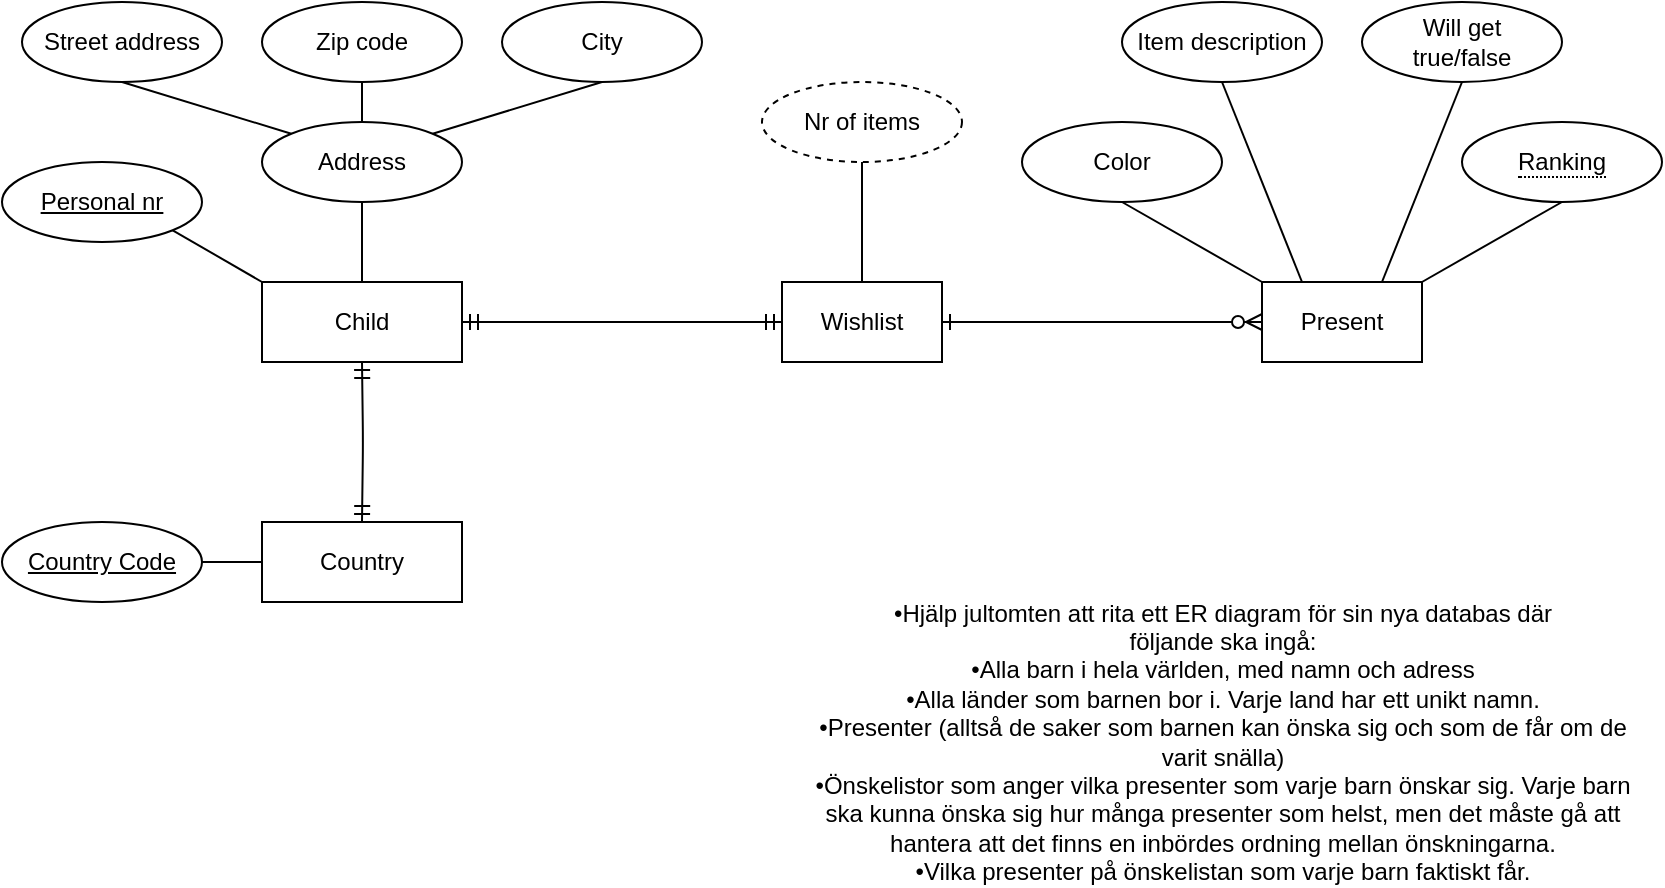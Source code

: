<mxfile version="14.2.7" type="github">
  <diagram id="R2lEEEUBdFMjLlhIrx00" name="Page-1">
    <mxGraphModel dx="1038" dy="548" grid="1" gridSize="10" guides="1" tooltips="1" connect="1" arrows="1" fold="1" page="1" pageScale="1" pageWidth="850" pageHeight="1100" math="0" shadow="0" extFonts="Permanent Marker^https://fonts.googleapis.com/css?family=Permanent+Marker">
      <root>
        <mxCell id="0" />
        <mxCell id="1" parent="0" />
        <mxCell id="khKGMIoFA6-e5MvvgHSB-1" value="&lt;div&gt;•&lt;span&gt;Hjälp jultomten att rita ett ER diagram för sin nya databas där&lt;/span&gt;&lt;/div&gt;&lt;div&gt;följande ska ingå:&lt;/div&gt;&lt;div&gt;•&lt;span&gt;Alla barn i hela världen, med namn och adress&lt;/span&gt;&lt;/div&gt;&lt;div&gt;•&lt;span&gt;Alla länder som barnen bor i. Varje land har ett unikt namn.&lt;/span&gt;&lt;/div&gt;&lt;div&gt;•&lt;span&gt;Presenter (alltså de saker som barnen kan önska sig och som de får om de&lt;/span&gt;&lt;/div&gt;&lt;div&gt;varit snälla)&lt;/div&gt;&lt;div&gt;•&lt;span&gt;Önskelistor som anger vilka presenter som varje barn önskar sig. Varje barn&lt;/span&gt;&lt;/div&gt;&lt;div&gt;ska kunna önska sig hur många presenter som helst, men det måste gå att&lt;/div&gt;&lt;div&gt;hantera att det finns en inbördes ordning mellan önskningarna.&lt;/div&gt;&lt;div&gt;•&lt;span&gt;Vilka presenter på önskelistan som varje barn faktiskt får.&lt;/span&gt;&lt;/div&gt;" style="text;html=1;align=center;verticalAlign=middle;resizable=0;points=[];autosize=1;" vertex="1" parent="1">
          <mxGeometry x="410" y="310" width="420" height="140" as="geometry" />
        </mxCell>
        <mxCell id="khKGMIoFA6-e5MvvgHSB-2" value="Child" style="whiteSpace=wrap;html=1;align=center;" vertex="1" parent="1">
          <mxGeometry x="140" y="150" width="100" height="40" as="geometry" />
        </mxCell>
        <mxCell id="khKGMIoFA6-e5MvvgHSB-3" value="Address" style="ellipse;whiteSpace=wrap;html=1;align=center;" vertex="1" parent="1">
          <mxGeometry x="140" y="70" width="100" height="40" as="geometry" />
        </mxCell>
        <mxCell id="khKGMIoFA6-e5MvvgHSB-4" value="Street address" style="ellipse;whiteSpace=wrap;html=1;align=center;" vertex="1" parent="1">
          <mxGeometry x="20" y="10" width="100" height="40" as="geometry" />
        </mxCell>
        <mxCell id="khKGMIoFA6-e5MvvgHSB-5" value="Zip code" style="ellipse;whiteSpace=wrap;html=1;align=center;" vertex="1" parent="1">
          <mxGeometry x="140" y="10" width="100" height="40" as="geometry" />
        </mxCell>
        <mxCell id="khKGMIoFA6-e5MvvgHSB-6" value="City" style="ellipse;whiteSpace=wrap;html=1;align=center;" vertex="1" parent="1">
          <mxGeometry x="260" y="10" width="100" height="40" as="geometry" />
        </mxCell>
        <mxCell id="khKGMIoFA6-e5MvvgHSB-7" value="" style="endArrow=none;html=1;rounded=0;exitX=0.5;exitY=1;exitDx=0;exitDy=0;entryX=0;entryY=0;entryDx=0;entryDy=0;" edge="1" parent="1" source="khKGMIoFA6-e5MvvgHSB-4" target="khKGMIoFA6-e5MvvgHSB-3">
          <mxGeometry relative="1" as="geometry">
            <mxPoint x="260" y="100" as="sourcePoint" />
            <mxPoint x="420" y="100" as="targetPoint" />
          </mxGeometry>
        </mxCell>
        <mxCell id="khKGMIoFA6-e5MvvgHSB-8" value="" style="endArrow=none;html=1;rounded=0;exitX=0.5;exitY=1;exitDx=0;exitDy=0;entryX=0.5;entryY=0;entryDx=0;entryDy=0;" edge="1" parent="1" source="khKGMIoFA6-e5MvvgHSB-5" target="khKGMIoFA6-e5MvvgHSB-3">
          <mxGeometry relative="1" as="geometry">
            <mxPoint x="320" y="90" as="sourcePoint" />
            <mxPoint x="404.645" y="115.858" as="targetPoint" />
          </mxGeometry>
        </mxCell>
        <mxCell id="khKGMIoFA6-e5MvvgHSB-9" value="" style="endArrow=none;html=1;rounded=0;exitX=0.5;exitY=1;exitDx=0;exitDy=0;entryX=1;entryY=0;entryDx=0;entryDy=0;" edge="1" parent="1" source="khKGMIoFA6-e5MvvgHSB-6" target="khKGMIoFA6-e5MvvgHSB-3">
          <mxGeometry relative="1" as="geometry">
            <mxPoint x="90" y="70" as="sourcePoint" />
            <mxPoint x="174.645" y="95.858" as="targetPoint" />
          </mxGeometry>
        </mxCell>
        <mxCell id="khKGMIoFA6-e5MvvgHSB-10" value="" style="endArrow=none;html=1;rounded=0;exitX=0.5;exitY=1;exitDx=0;exitDy=0;" edge="1" parent="1" source="khKGMIoFA6-e5MvvgHSB-3" target="khKGMIoFA6-e5MvvgHSB-2">
          <mxGeometry relative="1" as="geometry">
            <mxPoint x="340" y="260" as="sourcePoint" />
            <mxPoint x="500" y="260" as="targetPoint" />
          </mxGeometry>
        </mxCell>
        <mxCell id="khKGMIoFA6-e5MvvgHSB-11" value="Personal nr" style="ellipse;whiteSpace=wrap;html=1;align=center;fontStyle=4;" vertex="1" parent="1">
          <mxGeometry x="10" y="90" width="100" height="40" as="geometry" />
        </mxCell>
        <mxCell id="khKGMIoFA6-e5MvvgHSB-12" value="" style="endArrow=none;html=1;rounded=0;exitX=1;exitY=1;exitDx=0;exitDy=0;entryX=0;entryY=0;entryDx=0;entryDy=0;" edge="1" parent="1" source="khKGMIoFA6-e5MvvgHSB-11" target="khKGMIoFA6-e5MvvgHSB-2">
          <mxGeometry relative="1" as="geometry">
            <mxPoint x="340" y="260" as="sourcePoint" />
            <mxPoint x="500" y="260" as="targetPoint" />
          </mxGeometry>
        </mxCell>
        <mxCell id="khKGMIoFA6-e5MvvgHSB-13" value="Present" style="whiteSpace=wrap;html=1;align=center;" vertex="1" parent="1">
          <mxGeometry x="640" y="150" width="80" height="40" as="geometry" />
        </mxCell>
        <mxCell id="khKGMIoFA6-e5MvvgHSB-14" value="Wishlist" style="whiteSpace=wrap;html=1;align=center;" vertex="1" parent="1">
          <mxGeometry x="400" y="150" width="80" height="40" as="geometry" />
        </mxCell>
        <mxCell id="khKGMIoFA6-e5MvvgHSB-32" value="" style="edgeStyle=entityRelationEdgeStyle;fontSize=12;html=1;endArrow=ERmandOne;startArrow=ERmandOne;align=center;exitX=1;exitY=0.5;exitDx=0;exitDy=0;entryX=0;entryY=0.5;entryDx=0;entryDy=0;" edge="1" parent="1" source="khKGMIoFA6-e5MvvgHSB-2" target="khKGMIoFA6-e5MvvgHSB-14">
          <mxGeometry width="100" height="100" relative="1" as="geometry">
            <mxPoint x="370" y="310" as="sourcePoint" />
            <mxPoint x="470" y="210" as="targetPoint" />
          </mxGeometry>
        </mxCell>
        <mxCell id="khKGMIoFA6-e5MvvgHSB-33" value="Item description" style="ellipse;whiteSpace=wrap;html=1;align=center;fontFamily=Helvetica;" vertex="1" parent="1">
          <mxGeometry x="570" y="10" width="100" height="40" as="geometry" />
        </mxCell>
        <mxCell id="khKGMIoFA6-e5MvvgHSB-34" value="Color" style="ellipse;whiteSpace=wrap;html=1;align=center;fontFamily=Helvetica;" vertex="1" parent="1">
          <mxGeometry x="520" y="70" width="100" height="40" as="geometry" />
        </mxCell>
        <mxCell id="khKGMIoFA6-e5MvvgHSB-35" value="Will get&lt;br&gt;true/false" style="ellipse;whiteSpace=wrap;html=1;align=center;fontFamily=Helvetica;" vertex="1" parent="1">
          <mxGeometry x="690" y="10" width="100" height="40" as="geometry" />
        </mxCell>
        <mxCell id="khKGMIoFA6-e5MvvgHSB-37" value="&lt;span style=&quot;border-bottom: 1px dotted&quot;&gt;Ranking&lt;/span&gt;" style="ellipse;whiteSpace=wrap;html=1;align=center;fontFamily=Helvetica;" vertex="1" parent="1">
          <mxGeometry x="740" y="70" width="100" height="40" as="geometry" />
        </mxCell>
        <mxCell id="khKGMIoFA6-e5MvvgHSB-38" value="" style="endArrow=none;html=1;rounded=0;fontFamily=Helvetica;align=center;exitX=0.5;exitY=1;exitDx=0;exitDy=0;entryX=0.25;entryY=0;entryDx=0;entryDy=0;" edge="1" parent="1" source="khKGMIoFA6-e5MvvgHSB-33" target="khKGMIoFA6-e5MvvgHSB-13">
          <mxGeometry relative="1" as="geometry">
            <mxPoint x="590" y="230" as="sourcePoint" />
            <mxPoint x="750" y="230" as="targetPoint" />
          </mxGeometry>
        </mxCell>
        <mxCell id="khKGMIoFA6-e5MvvgHSB-39" value="" style="endArrow=none;html=1;rounded=0;fontFamily=Helvetica;align=center;exitX=0.5;exitY=1;exitDx=0;exitDy=0;entryX=0.75;entryY=0;entryDx=0;entryDy=0;" edge="1" parent="1" source="khKGMIoFA6-e5MvvgHSB-35" target="khKGMIoFA6-e5MvvgHSB-13">
          <mxGeometry relative="1" as="geometry">
            <mxPoint x="630" y="60" as="sourcePoint" />
            <mxPoint x="670" y="160" as="targetPoint" />
          </mxGeometry>
        </mxCell>
        <mxCell id="khKGMIoFA6-e5MvvgHSB-40" value="" style="endArrow=none;html=1;rounded=0;fontFamily=Helvetica;align=center;exitX=0.5;exitY=1;exitDx=0;exitDy=0;" edge="1" parent="1" source="khKGMIoFA6-e5MvvgHSB-34">
          <mxGeometry relative="1" as="geometry">
            <mxPoint x="640" y="70" as="sourcePoint" />
            <mxPoint x="640" y="150" as="targetPoint" />
          </mxGeometry>
        </mxCell>
        <mxCell id="khKGMIoFA6-e5MvvgHSB-41" value="" style="endArrow=none;html=1;rounded=0;fontFamily=Helvetica;align=center;entryX=0.5;entryY=1;entryDx=0;entryDy=0;exitX=1;exitY=0;exitDx=0;exitDy=0;" edge="1" parent="1" source="khKGMIoFA6-e5MvvgHSB-13" target="khKGMIoFA6-e5MvvgHSB-37">
          <mxGeometry relative="1" as="geometry">
            <mxPoint x="630" y="240" as="sourcePoint" />
            <mxPoint x="790" y="240" as="targetPoint" />
          </mxGeometry>
        </mxCell>
        <mxCell id="khKGMIoFA6-e5MvvgHSB-44" value="Country" style="whiteSpace=wrap;html=1;align=center;fontFamily=Helvetica;" vertex="1" parent="1">
          <mxGeometry x="140" y="270" width="100" height="40" as="geometry" />
        </mxCell>
        <mxCell id="khKGMIoFA6-e5MvvgHSB-47" value="" style="edgeStyle=orthogonalEdgeStyle;fontSize=12;html=1;endArrow=ERmandOne;startArrow=ERmandOne;align=center;rounded=1;jumpStyle=none;entryX=0.5;entryY=1;entryDx=0;entryDy=0;" edge="1" parent="1" target="khKGMIoFA6-e5MvvgHSB-2">
          <mxGeometry width="100" height="100" relative="1" as="geometry">
            <mxPoint x="190" y="270" as="sourcePoint" />
            <mxPoint x="90" y="170" as="targetPoint" />
          </mxGeometry>
        </mxCell>
        <mxCell id="khKGMIoFA6-e5MvvgHSB-48" value="Country Code" style="ellipse;whiteSpace=wrap;html=1;align=center;fontStyle=4;fontFamily=Helvetica;" vertex="1" parent="1">
          <mxGeometry x="10" y="270" width="100" height="40" as="geometry" />
        </mxCell>
        <mxCell id="khKGMIoFA6-e5MvvgHSB-49" value="" style="endArrow=none;html=1;rounded=0;fontFamily=Helvetica;align=center;exitX=1;exitY=0.5;exitDx=0;exitDy=0;" edge="1" parent="1" source="khKGMIoFA6-e5MvvgHSB-48">
          <mxGeometry relative="1" as="geometry">
            <mxPoint x="340" y="250" as="sourcePoint" />
            <mxPoint x="140" y="290" as="targetPoint" />
          </mxGeometry>
        </mxCell>
        <mxCell id="khKGMIoFA6-e5MvvgHSB-50" value="Nr of items" style="ellipse;whiteSpace=wrap;html=1;align=center;dashed=1;fontFamily=Helvetica;" vertex="1" parent="1">
          <mxGeometry x="390" y="50" width="100" height="40" as="geometry" />
        </mxCell>
        <mxCell id="khKGMIoFA6-e5MvvgHSB-51" value="" style="endArrow=none;html=1;rounded=0;fontFamily=Helvetica;align=center;exitX=0.5;exitY=1;exitDx=0;exitDy=0;entryX=0.5;entryY=0;entryDx=0;entryDy=0;" edge="1" parent="1" source="khKGMIoFA6-e5MvvgHSB-50" target="khKGMIoFA6-e5MvvgHSB-14">
          <mxGeometry relative="1" as="geometry">
            <mxPoint x="340" y="250" as="sourcePoint" />
            <mxPoint x="500" y="250" as="targetPoint" />
          </mxGeometry>
        </mxCell>
        <mxCell id="khKGMIoFA6-e5MvvgHSB-53" value="" style="edgeStyle=entityRelationEdgeStyle;fontSize=12;html=1;endArrow=ERzeroToMany;endFill=1;align=center;entryX=0;entryY=0.5;entryDx=0;entryDy=0;" edge="1" parent="1" target="khKGMIoFA6-e5MvvgHSB-13">
          <mxGeometry width="100" height="100" relative="1" as="geometry">
            <mxPoint x="560" y="170" as="sourcePoint" />
            <mxPoint x="470" y="200" as="targetPoint" />
          </mxGeometry>
        </mxCell>
        <mxCell id="khKGMIoFA6-e5MvvgHSB-54" value="" style="edgeStyle=entityRelationEdgeStyle;fontSize=12;html=1;endArrow=ERone;endFill=1;align=center;entryX=1;entryY=0.5;entryDx=0;entryDy=0;" edge="1" parent="1" target="khKGMIoFA6-e5MvvgHSB-14">
          <mxGeometry width="100" height="100" relative="1" as="geometry">
            <mxPoint x="560" y="170" as="sourcePoint" />
            <mxPoint x="530" y="220" as="targetPoint" />
          </mxGeometry>
        </mxCell>
      </root>
    </mxGraphModel>
  </diagram>
</mxfile>
